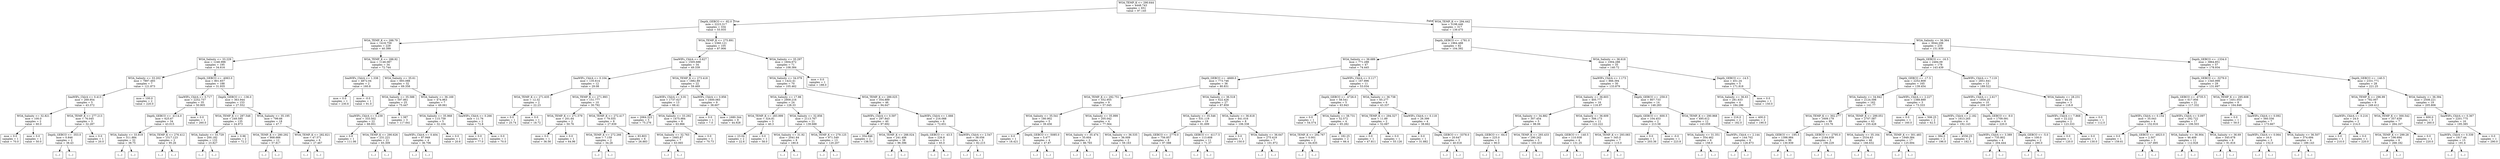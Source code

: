 digraph Tree {
node [shape=box] ;
0 [label="WOA_TEMP_K <= 290.644\nmse = 4448.743\nsamples = 651\nvalue = 97.145"] ;
1 [label="Depth_GEBCO <= -82.0\nmse = 2223.317\nsamples = 334\nvalue = 55.935"] ;
0 -> 1 [labeldistance=2.5, labelangle=45, headlabel="True"] ;
2 [label="WOA_TEMP_K <= 288.79\nmse = 1418.759\nsamples = 229\nvalue = 40.399"] ;
1 -> 2 ;
3 [label="WOA_Salinity <= 33.229\nmse = 1246.996\nsamples = 195\nvalue = 34.616"] ;
2 -> 3 ;
4 [label="WOA_Salinity <= 33.202\nmse = 7897.493\nsamples = 7\nvalue = 121.873"] ;
3 -> 4 ;
5 [label="SeaWIFs_ChlrA <= 0.413\nmse = 269.954\nsamples = 5\nvalue = 43.372"] ;
4 -> 5 ;
6 [label="WOA_Salinity <= 32.821\nmse = 100.0\nsamples = 2\nvalue = 60.0"] ;
5 -> 6 ;
7 [label="mse = 0.0\nsamples = 1\nvalue = 70.0"] ;
6 -> 7 ;
8 [label="mse = 0.0\nsamples = 1\nvalue = 50.0"] ;
6 -> 8 ;
9 [label="WOA_TEMP_K <= 277.213\nmse = 76.045\nsamples = 3\nvalue = 32.287"] ;
5 -> 9 ;
10 [label="Depth_GEBCO <= -353.0\nmse = 0.846\nsamples = 2\nvalue = 38.43"] ;
9 -> 10 ;
11 [label="(...)"] ;
10 -> 11 ;
12 [label="(...)"] ;
10 -> 12 ;
13 [label="mse = 0.0\nsamples = 1\nvalue = 20.0"] ;
9 -> 13 ;
14 [label="mse = 100.0\nsamples = 2\nvalue = 220.0"] ;
4 -> 14 ;
15 [label="Depth_GEBCO <= -4063.0\nmse = 801.657\nsamples = 188\nvalue = 31.935"] ;
3 -> 15 ;
16 [label="SeaWIFs_ChlrA <= 0.717\nmse = 2252.757\nsamples = 35\nvalue = 50.905"] ;
15 -> 16 ;
17 [label="Depth_GEBCO <= -4114.0\nmse = 625.67\nsamples = 34\nvalue = 43.015"] ;
16 -> 17 ;
18 [label="WOA_Salinity <= 33.819\nmse = 311.884\nsamples = 32\nvalue = 38.75"] ;
17 -> 18 ;
19 [label="(...)"] ;
18 -> 19 ;
36 [label="(...)"] ;
18 -> 36 ;
81 [label="WOA_TEMP_K <= 276.412\nmse = 1517.123\nsamples = 2\nvalue = 95.26"] ;
17 -> 81 ;
82 [label="(...)"] ;
81 -> 82 ;
83 [label="(...)"] ;
81 -> 83 ;
84 [label="mse = 0.0\nsamples = 1\nvalue = 260.0"] ;
16 -> 84 ;
85 [label="Depth_GEBCO <= -136.0\nmse = 363.944\nsamples = 153\nvalue = 27.552"] ;
15 -> 85 ;
86 [label="WOA_TEMP_K <= 287.548\nmse = 249.595\nsamples = 135\nvalue = 24.973"] ;
85 -> 86 ;
87 [label="WOA_Salinity <= 33.729\nmse = 200.182\nsamples = 133\nvalue = 23.827"] ;
86 -> 87 ;
88 [label="(...)"] ;
87 -> 88 ;
119 [label="(...)"] ;
87 -> 119 ;
276 [label="mse = 0.96\nsamples = 2\nvalue = 72.2"] ;
86 -> 276 ;
277 [label="WOA_Salinity <= 35.195\nmse = 799.66\nsamples = 18\nvalue = 47.7"] ;
85 -> 277 ;
278 [label="WOA_TEMP_K <= 280.292\nmse = 868.666\nsamples = 12\nvalue = 57.817"] ;
277 -> 278 ;
279 [label="(...)"] ;
278 -> 279 ;
284 [label="(...)"] ;
278 -> 284 ;
299 [label="WOA_TEMP_K <= 282.821\nmse = 47.571\nsamples = 6\nvalue = 27.467"] ;
277 -> 299 ;
300 [label="(...)"] ;
299 -> 300 ;
303 [label="(...)"] ;
299 -> 303 ;
308 [label="WOA_TEMP_K <= 288.92\nmse = 1146.087\nsamples = 34\nvalue = 72.744"] ;
2 -> 308 ;
309 [label="SeaWIFs_ChlrA <= 1.338\nmse = 4872.04\nsamples = 2\nvalue = 160.8"] ;
308 -> 309 ;
310 [label="mse = 0.0\nsamples = 1\nvalue = 230.6"] ;
309 -> 310 ;
311 [label="mse = -0.0\nsamples = 1\nvalue = 91.0"] ;
309 -> 311 ;
312 [label="WOA_Salinity <= 35.61\nmse = 693.088\nsamples = 32\nvalue = 69.358"] ;
308 -> 312 ;
313 [label="WOA_Salinity <= 35.588\nmse = 597.861\nsamples = 25\nvalue = 75.447"] ;
312 -> 313 ;
314 [label="SeaWIFs_ChlrA <= 0.239\nmse = 333.502\nsamples = 22\nvalue = 68.001"] ;
313 -> 314 ;
315 [label="mse = 0.0\nsamples = 1\nvalue = 111.06"] ;
314 -> 315 ;
316 [label="WOA_TEMP_K <= 290.626\nmse = 231.221\nsamples = 21\nvalue = 65.309"] ;
314 -> 316 ;
317 [label="(...)"] ;
316 -> 317 ;
346 [label="(...)"] ;
316 -> 346 ;
347 [label="mse = 1.387\nsamples = 3\nvalue = 117.641"] ;
313 -> 347 ;
348 [label="WOA_Salinity <= 36.169\nmse = 474.963\nsamples = 7\nvalue = 49.061"] ;
312 -> 348 ;
349 [label="WOA_Salinity <= 35.968\nmse = 115.759\nsamples = 5\nvalue = 32.104"] ;
348 -> 349 ;
350 [label="SeaWIFs_ChlrA <= 0.404\nmse = 87.949\nsamples = 4\nvalue = 36.706"] ;
349 -> 350 ;
351 [label="(...)"] ;
350 -> 351 ;
356 [label="(...)"] ;
350 -> 356 ;
357 [label="mse = 0.0\nsamples = 1\nvalue = 20.6"] ;
349 -> 357 ;
358 [label="SeaWIFs_ChlrA <= 0.266\nmse = 11.76\nsamples = 2\nvalue = 72.8"] ;
348 -> 358 ;
359 [label="mse = 0.0\nsamples = 1\nvalue = 77.0"] ;
358 -> 359 ;
360 [label="mse = 0.0\nsamples = 1\nvalue = 70.0"] ;
358 -> 360 ;
361 [label="WOA_TEMP_K <= 275.891\nmse = 2360.121\nsamples = 105\nvalue = 87.906"] ;
1 -> 361 ;
362 [label="SeaWIFs_ChlrA <= 0.627\nmse = 1505.688\nsamples = 34\nvalue = 49.339"] ;
361 -> 362 ;
363 [label="SeaWIFs_ChlrA <= 0.104\nmse = 135.614\nsamples = 12\nvalue = 29.08"] ;
362 -> 363 ;
364 [label="WOA_TEMP_K <= 271.635\nmse = 12.32\nsamples = 2\nvalue = 22.23"] ;
363 -> 364 ;
365 [label="mse = 0.0\nsamples = 1\nvalue = 25.74"] ;
364 -> 365 ;
366 [label="mse = 0.0\nsamples = 1\nvalue = 18.72"] ;
364 -> 366 ;
367 [label="WOA_TEMP_K <= 271.993\nmse = 151.777\nsamples = 10\nvalue = 30.792"] ;
363 -> 367 ;
368 [label="WOA_TEMP_K <= 271.579\nmse = 201.64\nsamples = 2\nvalue = 50.76"] ;
367 -> 368 ;
369 [label="mse = 0.0\nsamples = 1\nvalue = 36.56"] ;
368 -> 369 ;
370 [label="mse = 0.0\nsamples = 1\nvalue = 64.96"] ;
368 -> 370 ;
371 [label="WOA_TEMP_K <= 272.417\nmse = 79.555\nsamples = 8\nvalue = 27.939"] ;
367 -> 371 ;
372 [label="WOA_TEMP_K <= 272.266\nmse = 7.159\nsamples = 2\nvalue = 34.28"] ;
371 -> 372 ;
373 [label="(...)"] ;
372 -> 373 ;
374 [label="(...)"] ;
372 -> 374 ;
375 [label="mse = 83.803\nsamples = 6\nvalue = 26.883"] ;
371 -> 375 ;
376 [label="WOA_TEMP_K <= 273.418\nmse = 1882.89\nsamples = 22\nvalue = 59.469"] ;
362 -> 376 ;
377 [label="SeaWIFs_ChlrA <= 0.91\nmse = 1737.627\nsamples = 13\nvalue = 68.41"] ;
376 -> 377 ;
378 [label="mse = 2064.323\nsamples = 5\nvalue = 75.276"] ;
377 -> 378 ;
379 [label="WOA_Salinity <= 33.292\nmse = 1475.984\nsamples = 8\nvalue = 63.966"] ;
377 -> 379 ;
380 [label="WOA_Salinity <= 32.763\nmse = 1665.87\nsamples = 7\nvalue = 63.065"] ;
379 -> 380 ;
381 [label="(...)"] ;
380 -> 381 ;
382 [label="(...)"] ;
380 -> 382 ;
383 [label="mse = 0.0\nsamples = 1\nvalue = 70.73"] ;
379 -> 383 ;
384 [label="SeaWIFs_ChlrA <= 0.956\nmse = 1600.083\nsamples = 9\nvalue = 38.607"] ;
376 -> 384 ;
385 [label="mse = 0.0\nsamples = 1\nvalue = 7.0"] ;
384 -> 385 ;
386 [label="mse = 1680.344\nsamples = 8\nvalue = 44.928"] ;
384 -> 386 ;
387 [label="WOA_Salinity <= 35.297\nmse = 1604.672\nsamples = 71\nvalue = 108.384"] ;
361 -> 387 ;
388 [label="WOA_Salinity <= 34.079\nmse = 1422.41\nsamples = 70\nvalue = 105.462"] ;
387 -> 388 ;
389 [label="WOA_Salinity <= 17.98\nmse = 2909.216\nsamples = 24\nvalue = 128.33"] ;
388 -> 389 ;
390 [label="WOA_TEMP_K <= 283.999\nmse = 324.81\nsamples = 3\nvalue = 40.3"] ;
389 -> 390 ;
391 [label="mse = 23.04\nsamples = 2\nvalue = 22.6"] ;
390 -> 391 ;
392 [label="mse = 0.0\nsamples = 1\nvalue = 58.0"] ;
390 -> 392 ;
393 [label="WOA_Salinity <= 32.856\nmse = 2113.767\nsamples = 21\nvalue = 139.688"] ;
389 -> 393 ;
394 [label="WOA_Salinity <= 31.92\nmse = 2041.64\nsamples = 8\nvalue = 180.6"] ;
393 -> 394 ;
395 [label="(...)"] ;
394 -> 395 ;
402 [label="(...)"] ;
394 -> 402 ;
407 [label="WOA_TEMP_K <= 279.125\nmse = 971.549\nsamples = 13\nvalue = 120.207"] ;
393 -> 407 ;
408 [label="(...)"] ;
407 -> 408 ;
409 [label="(...)"] ;
407 -> 409 ;
432 [label="WOA_TEMP_K <= 289.025\nmse = 354.889\nsamples = 46\nvalue = 94.647"] ;
388 -> 432 ;
433 [label="SeaWIFs_ChlrA <= 0.597\nmse = 297.843\nsamples = 40\nvalue = 97.692"] ;
432 -> 433 ;
434 [label="mse = 354.946\nsamples = 2\nvalue = 138.53"] ;
433 -> 434 ;
435 [label="WOA_TEMP_K <= 288.024\nmse = 241.406\nsamples = 38\nvalue = 96.396"] ;
433 -> 435 ;
436 [label="(...)"] ;
435 -> 436 ;
485 [label="(...)"] ;
435 -> 485 ;
488 [label="SeaWIFs_ChlrA <= 1.666\nmse = 216.088\nsamples = 6\nvalue = 72.651"] ;
432 -> 488 ;
489 [label="Depth_GEBCO <= -43.5\nmse = 226.8\nsamples = 3\nvalue = 65.0"] ;
488 -> 489 ;
490 [label="(...)"] ;
489 -> 490 ;
491 [label="(...)"] ;
489 -> 491 ;
494 [label="SeaWIFs_ChlrA <= 2.547\nmse = 38.056\nsamples = 3\nvalue = 82.215"] ;
488 -> 494 ;
495 [label="(...)"] ;
494 -> 495 ;
498 [label="(...)"] ;
494 -> 498 ;
499 [label="mse = 0.0\nsamples = 1\nvalue = 188.0"] ;
387 -> 499 ;
500 [label="WOA_TEMP_K <= 294.442\nmse = 3198.446\nsamples = 317\nvalue = 139.475"] ;
0 -> 500 [labeldistance=2.5, labelangle=-45, headlabel="False"] ;
501 [label="Depth_GEBCO <= -1781.0\nmse = 1964.488\nsamples = 82\nvalue = 104.392"] ;
500 -> 501 ;
502 [label="WOA_Salinity <= 36.689\nmse = 771.288\nsamples = 47\nvalue = 74.445"] ;
501 -> 502 ;
503 [label="Depth_GEBCO <= -4669.0\nmse = 773.746\nsamples = 36\nvalue = 80.831"] ;
502 -> 503 ;
504 [label="WOA_TEMP_K <= 292.751\nmse = 552.955\nsamples = 9\nvalue = 57.045"] ;
503 -> 504 ;
505 [label="WOA_Salinity <= 35.541\nmse = 180.902\nsamples = 5\nvalue = 39.456"] ;
504 -> 505 ;
506 [label="mse = 0.0\nsamples = 1\nvalue = 18.421"] ;
505 -> 506 ;
507 [label="Depth_GEBCO <= -5085.0\nmse = 5.477\nsamples = 4\nvalue = 47.87"] ;
505 -> 507 ;
508 [label="(...)"] ;
507 -> 508 ;
509 [label="(...)"] ;
507 -> 509 ;
514 [label="WOA_Salinity <= 35.999\nmse = 205.042\nsamples = 4\nvalue = 77.564"] ;
504 -> 514 ;
515 [label="WOA_Salinity <= 35.474\nmse = 35.604\nsamples = 2\nvalue = 86.765"] ;
514 -> 515 ;
516 [label="(...)"] ;
515 -> 516 ;
517 [label="(...)"] ;
515 -> 517 ;
518 [label="WOA_Salinity <= 36.535\nmse = 36.009\nsamples = 2\nvalue = 59.163"] ;
514 -> 518 ;
519 [label="(...)"] ;
518 -> 519 ;
520 [label="(...)"] ;
518 -> 520 ;
521 [label="WOA_Salinity <= 36.518\nmse = 622.426\nsamples = 27\nvalue = 87.859"] ;
503 -> 521 ;
522 [label="WOA_Salinity <= 35.546\nmse = 531.119\nsamples = 19\nvalue = 81.699"] ;
521 -> 522 ;
523 [label="Depth_GEBCO <= -2770.0\nmse = 756.857\nsamples = 8\nvalue = 97.588"] ;
522 -> 523 ;
524 [label="(...)"] ;
523 -> 524 ;
533 [label="(...)"] ;
523 -> 533 ;
536 [label="Depth_GEBCO <= -4117.5\nmse = 113.608\nsamples = 11\nvalue = 71.37"] ;
522 -> 536 ;
537 [label="(...)"] ;
536 -> 537 ;
544 [label="(...)"] ;
536 -> 544 ;
557 [label="WOA_Salinity <= 36.618\nmse = 441.016\nsamples = 8\nvalue = 106.338"] ;
521 -> 557 ;
558 [label="mse = 0.0\nsamples = 1\nvalue = 150.0"] ;
557 -> 558 ;
559 [label="WOA_Salinity <= 36.647\nmse = 275.419\nsamples = 7\nvalue = 101.972"] ;
557 -> 559 ;
560 [label="(...)"] ;
559 -> 560 ;
569 [label="(...)"] ;
559 -> 569 ;
570 [label="SeaWIFs_ChlrA <= 0.117\nmse = 167.896\nsamples = 11\nvalue = 53.034"] ;
502 -> 570 ;
571 [label="Depth_GEBCO <= -4726.0\nmse = 58.541\nsamples = 5\nvalue = 63.943"] ;
570 -> 571 ;
572 [label="mse = 0.0\nsamples = 1\nvalue = 54.574"] ;
571 -> 572 ;
573 [label="WOA_Salinity <= 38.731\nmse = 52.572\nsamples = 4\nvalue = 65.282"] ;
571 -> 573 ;
574 [label="WOA_TEMP_K <= 292.767\nmse = 0.001\nsamples = 2\nvalue = 64.835"] ;
573 -> 574 ;
575 [label="(...)"] ;
574 -> 575 ;
576 [label="(...)"] ;
574 -> 576 ;
577 [label="mse = 182.25\nsamples = 2\nvalue = 66.4"] ;
573 -> 577 ;
578 [label="WOA_Salinity <= 36.738\nmse = 65.277\nsamples = 6\nvalue = 43.337"] ;
570 -> 578 ;
579 [label="WOA_TEMP_K <= 294.327\nmse = 11.89\nsamples = 2\nvalue = 52.687"] ;
578 -> 579 ;
580 [label="mse = 0.0\nsamples = 1\nvalue = 47.811"] ;
579 -> 580 ;
581 [label="mse = 0.0\nsamples = 1\nvalue = 55.126"] ;
579 -> 581 ;
582 [label="SeaWIFs_ChlrA <= 0.118\nmse = 26.399\nsamples = 4\nvalue = 38.662"] ;
578 -> 582 ;
583 [label="mse = 0.0\nsamples = 1\nvalue = 31.882"] ;
582 -> 583 ;
584 [label="Depth_GEBCO <= -3378.0\nmse = 20.647\nsamples = 3\nvalue = 40.018"] ;
582 -> 584 ;
585 [label="(...)"] ;
584 -> 585 ;
586 [label="(...)"] ;
584 -> 586 ;
587 [label="WOA_Salinity <= 36.618\nmse = 1004.288\nsamples = 35\nvalue = 140.72"] ;
501 -> 587 ;
588 [label="SeaWIFs_ChlrA <= 1.173\nmse = 866.394\nsamples = 30\nvalue = 133.879"] ;
587 -> 588 ;
589 [label="WOA_Salinity <= 36.603\nmse = 405.777\nsamples = 16\nvalue = 116.97"] ;
588 -> 589 ;
590 [label="WOA_Salinity <= 34.882\nmse = 307.454\nsamples = 5\nvalue = 98.06"] ;
589 -> 590 ;
591 [label="Depth_GEBCO <= -64.0\nmse = 225.0\nsamples = 2\nvalue = 90.0"] ;
590 -> 591 ;
592 [label="(...)"] ;
591 -> 592 ;
593 [label="(...)"] ;
591 -> 593 ;
594 [label="WOA_TEMP_K <= 293.433\nmse = 290.242\nsamples = 3\nvalue = 103.433"] ;
590 -> 594 ;
595 [label="(...)"] ;
594 -> 595 ;
596 [label="(...)"] ;
594 -> 596 ;
597 [label="WOA_Salinity <= 36.609\nmse = 306.173\nsamples = 11\nvalue = 122.222"] ;
589 -> 597 ;
598 [label="Depth_GEBCO <= -140.5\nmse = 110.938\nsamples = 4\nvalue = 131.25"] ;
597 -> 598 ;
599 [label="(...)"] ;
598 -> 599 ;
600 [label="(...)"] ;
598 -> 600 ;
601 [label="WOA_TEMP_K <= 293.083\nmse = 345.0\nsamples = 7\nvalue = 115.0"] ;
597 -> 601 ;
602 [label="(...)"] ;
601 -> 602 ;
605 [label="(...)"] ;
601 -> 605 ;
606 [label="Depth_GEBCO <= -259.0\nmse = 807.733\nsamples = 14\nvalue = 148.283"] ;
588 -> 606 ;
607 [label="Depth_GEBCO <= -600.5\nmse = 104.453\nsamples = 2\nvalue = 213.58"] ;
606 -> 607 ;
608 [label="mse = 0.0\nsamples = 1\nvalue = 203.36"] ;
607 -> 608 ;
609 [label="mse = -0.0\nsamples = 1\nvalue = 223.8"] ;
607 -> 609 ;
610 [label="WOA_TEMP_K <= 290.968\nmse = 495.612\nsamples = 12\nvalue = 143.059"] ;
606 -> 610 ;
611 [label="WOA_Salinity <= 31.351\nmse = 354.462\nsamples = 6\nvalue = 158.0"] ;
610 -> 611 ;
612 [label="(...)"] ;
611 -> 612 ;
619 [label="(...)"] ;
611 -> 619 ;
622 [label="SeaWIFs_ChlrA <= 2.144\nmse = 144.702\nsamples = 6\nvalue = 126.873"] ;
610 -> 622 ;
623 [label="(...)"] ;
622 -> 623 ;
624 [label="(...)"] ;
622 -> 624 ;
631 [label="Depth_GEBCO <= -14.5\nmse = 451.24\nsamples = 5\nvalue = 171.818"] ;
587 -> 631 ;
632 [label="WOA_Salinity <= 36.63\nmse = 281.633\nsamples = 4\nvalue = 184.286"] ;
631 -> 632 ;
633 [label="mse = 216.0\nsamples = 2\nvalue = 182.0"] ;
632 -> 633 ;
634 [label="mse = 400.0\nsamples = 2\nvalue = 190.0"] ;
632 -> 634 ;
635 [label="mse = 0.0\nsamples = 1\nvalue = 150.0"] ;
631 -> 635 ;
636 [label="WOA_Salinity <= 36.364\nmse = 3044.206\nsamples = 235\nvalue = 151.939"] ;
500 -> 636 ;
637 [label="Depth_GEBCO <= -16.5\nmse = 2484.09\nsamples = 178\nvalue = 143.439"] ;
636 -> 637 ;
638 [label="Depth_GEBCO <= -17.5\nmse = 2252.809\nsamples = 165\nvalue = 139.454"] ;
637 -> 638 ;
639 [label="WOA_Salinity <= 34.942\nmse = 2124.598\nsamples = 162\nvalue = 141.77"] ;
638 -> 639 ;
640 [label="WOA_TEMP_K <= 302.277\nmse = 1609.179\nsamples = 99\nvalue = 133.76"] ;
639 -> 640 ;
641 [label="Depth_GEBCO <= -195.5\nmse = 1398.984\nsamples = 96\nvalue = 130.939"] ;
640 -> 641 ;
642 [label="(...)"] ;
641 -> 642 ;
693 [label="(...)"] ;
641 -> 693 ;
788 [label="Depth_GEBCO <= -2795.0\nmse = 2184.939\nsamples = 3\nvalue = 196.229"] ;
640 -> 788 ;
789 [label="(...)"] ;
788 -> 789 ;
790 [label="(...)"] ;
788 -> 790 ;
793 [label="WOA_TEMP_K <= 299.051\nmse = 2707.587\nsamples = 63\nvalue = 155.428"] ;
639 -> 793 ;
794 [label="WOA_Salinity <= 35.164\nmse = 2534.63\nsamples = 46\nvalue = 166.632"] ;
793 -> 794 ;
795 [label="(...)"] ;
794 -> 795 ;
802 [label="(...)"] ;
794 -> 802 ;
871 [label="WOA_TEMP_K <= 301.483\nmse = 1949.384\nsamples = 17\nvalue = 125.694"] ;
793 -> 871 ;
872 [label="(...)"] ;
871 -> 872 ;
895 [label="(...)"] ;
871 -> 895 ;
904 [label="SeaWIFs_ChlrA <= 2.227\nmse = 1388.889\nsamples = 3\nvalue = 73.333"] ;
638 -> 904 ;
905 [label="mse = 0.0\nsamples = 1\nvalue = 160.0"] ;
904 -> 905 ;
906 [label="mse = 506.25\nsamples = 2\nvalue = 62.5"] ;
904 -> 906 ;
907 [label="SeaWIFs_ChlrA <= 7.119\nmse = 2851.641\nsamples = 13\nvalue = 189.522"] ;
637 -> 907 ;
908 [label="SeaWIFs_ChlrA <= 2.617\nmse = 1856.25\nsamples = 10\nvalue = 209.167"] ;
907 -> 908 ;
909 [label="SeaWIFs_ChlrA <= 2.182\nmse = 1613.265\nsamples = 4\nvalue = 192.143"] ;
908 -> 909 ;
910 [label="mse = 384.0\nsamples = 2\nvalue = 196.0"] ;
909 -> 910 ;
911 [label="mse = 4556.25\nsamples = 2\nvalue = 182.5"] ;
909 -> 911 ;
912 [label="Depth_GEBCO <= -9.0\nmse = 1709.091\nsamples = 6\nvalue = 220.0"] ;
908 -> 912 ;
913 [label="SeaWIFs_ChlrA <= 3.389\nmse = 735.802\nsamples = 4\nvalue = 204.444"] ;
912 -> 913 ;
914 [label="(...)"] ;
913 -> 914 ;
915 [label="(...)"] ;
913 -> 915 ;
918 [label="Depth_GEBCO <= -5.0\nmse = 100.0\nsamples = 2\nvalue = 290.0"] ;
912 -> 918 ;
919 [label="(...)"] ;
918 -> 919 ;
920 [label="(...)"] ;
918 -> 920 ;
921 [label="WOA_Salinity <= 28.231\nmse = 44.16\nsamples = 3\nvalue = 118.8"] ;
907 -> 921 ;
922 [label="SeaWIFs_ChlrA <= 7.868\nmse = 22.222\nsamples = 2\nvalue = 123.333"] ;
921 -> 922 ;
923 [label="mse = 0.0\nsamples = 1\nvalue = 120.0"] ;
922 -> 923 ;
924 [label="mse = 0.0\nsamples = 1\nvalue = 130.0"] ;
922 -> 924 ;
925 [label="mse = 0.0\nsamples = 1\nvalue = 112.0"] ;
921 -> 925 ;
926 [label="Depth_GEBCO <= -1334.0\nmse = 3864.851\nsamples = 57\nvalue = 178.934"] ;
636 -> 926 ;
927 [label="Depth_GEBCO <= -3279.0\nmse = 1345.999\nsamples = 29\nvalue = 131.697"] ;
926 -> 927 ;
928 [label="Depth_GEBCO <= -4735.5\nmse = 617.956\nsamples = 21\nvalue = 117.332"] ;
927 -> 928 ;
929 [label="SeaWIFs_ChlrA <= 0.154\nmse = 35.043\nsamples = 4\nvalue = 152.916"] ;
928 -> 929 ;
930 [label="mse = 0.0\nsamples = 1\nvalue = 159.61"] ;
929 -> 930 ;
931 [label="Depth_GEBCO <= -4823.0\nmse = 2.507\nsamples = 3\nvalue = 147.895"] ;
929 -> 931 ;
932 [label="(...)"] ;
931 -> 932 ;
935 [label="(...)"] ;
931 -> 935 ;
936 [label="SeaWIFs_ChlrA <= 0.097\nmse = 292.722\nsamples = 17\nvalue = 106.503"] ;
928 -> 936 ;
937 [label="WOA_Salinity <= 36.904\nmse = 46.409\nsamples = 11\nvalue = 112.928"] ;
936 -> 937 ;
938 [label="(...)"] ;
937 -> 938 ;
949 [label="(...)"] ;
937 -> 949 ;
958 [label="WOA_Salinity <= 36.69\nmse = 545.678\nsamples = 6\nvalue = 91.816"] ;
936 -> 958 ;
959 [label="(...)"] ;
958 -> 959 ;
964 [label="(...)"] ;
958 -> 964 ;
967 [label="WOA_TEMP_K <= 295.608\nmse = 1451.053\nsamples = 8\nvalue = 164.846"] ;
927 -> 967 ;
968 [label="mse = 0.0\nsamples = 1\nvalue = 59.0"] ;
967 -> 968 ;
969 [label="SeaWIFs_ChlrA <= 0.092\nmse = 560.556\nsamples = 7\nvalue = 173.667"] ;
967 -> 969 ;
970 [label="SeaWIFs_ChlrA <= 0.064\nmse = 16.0\nsamples = 3\nvalue = 152.0"] ;
969 -> 970 ;
971 [label="(...)"] ;
970 -> 971 ;
972 [label="(...)"] ;
970 -> 972 ;
973 [label="WOA_Salinity <= 36.507\nmse = 374.694\nsamples = 4\nvalue = 189.143"] ;
969 -> 973 ;
974 [label="(...)"] ;
973 -> 974 ;
975 [label="(...)"] ;
973 -> 975 ;
976 [label="Depth_GEBCO <= -140.5\nmse = 2331.771\nsamples = 28\nvalue = 221.25"] ;
926 -> 976 ;
977 [label="WOA_TEMP_K <= 296.99\nmse = 782.007\nsamples = 9\nvalue = 249.412"] ;
976 -> 977 ;
978 [label="SeaWIFs_ChlrA <= 0.216\nmse = 24.0\nsamples = 2\nvalue = 214.0"] ;
977 -> 978 ;
979 [label="mse = 0.0\nsamples = 1\nvalue = 210.0"] ;
978 -> 979 ;
980 [label="mse = 0.0\nsamples = 1\nvalue = 220.0"] ;
978 -> 980 ;
981 [label="WOA_TEMP_K <= 300.542\nmse = 357.639\nsamples = 7\nvalue = 264.167"] ;
977 -> 981 ;
982 [label="WOA_TEMP_K <= 299.28\nmse = 196.694\nsamples = 6\nvalue = 268.182"] ;
981 -> 982 ;
983 [label="(...)"] ;
982 -> 983 ;
984 [label="(...)"] ;
982 -> 984 ;
987 [label="mse = 0.0\nsamples = 1\nvalue = 220.0"] ;
981 -> 987 ;
988 [label="WOA_Salinity <= 36.394\nmse = 2508.221\nsamples = 19\nvalue = 205.806"] ;
976 -> 988 ;
989 [label="mse = 600.0\nsamples = 3\nvalue = 260.0"] ;
988 -> 989 ;
990 [label="SeaWIFs_ChlrA <= 0.367\nmse = 2201.775\nsamples = 16\nvalue = 195.385"] ;
988 -> 990 ;
991 [label="SeaWIFs_ChlrA <= 0.339\nmse = 1917.44\nsamples = 15\nvalue = 191.6"] ;
990 -> 991 ;
992 [label="(...)"] ;
991 -> 992 ;
1007 [label="(...)"] ;
991 -> 1007 ;
1008 [label="mse = 0.0\nsamples = 1\nvalue = 290.0"] ;
990 -> 1008 ;
}
